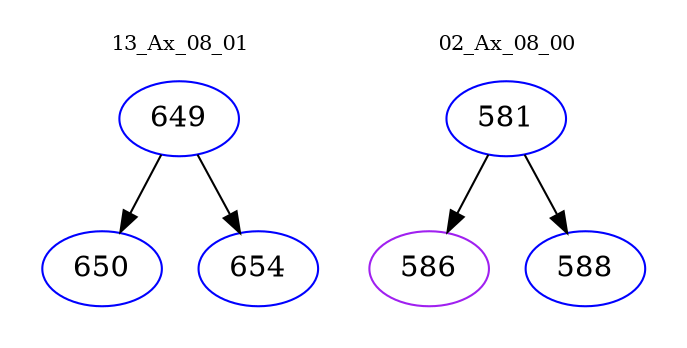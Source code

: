 digraph{
subgraph cluster_0 {
color = white
label = "13_Ax_08_01";
fontsize=10;
T0_649 [label="649", color="blue"]
T0_649 -> T0_650 [color="black"]
T0_650 [label="650", color="blue"]
T0_649 -> T0_654 [color="black"]
T0_654 [label="654", color="blue"]
}
subgraph cluster_1 {
color = white
label = "02_Ax_08_00";
fontsize=10;
T1_581 [label="581", color="blue"]
T1_581 -> T1_586 [color="black"]
T1_586 [label="586", color="purple"]
T1_581 -> T1_588 [color="black"]
T1_588 [label="588", color="blue"]
}
}
